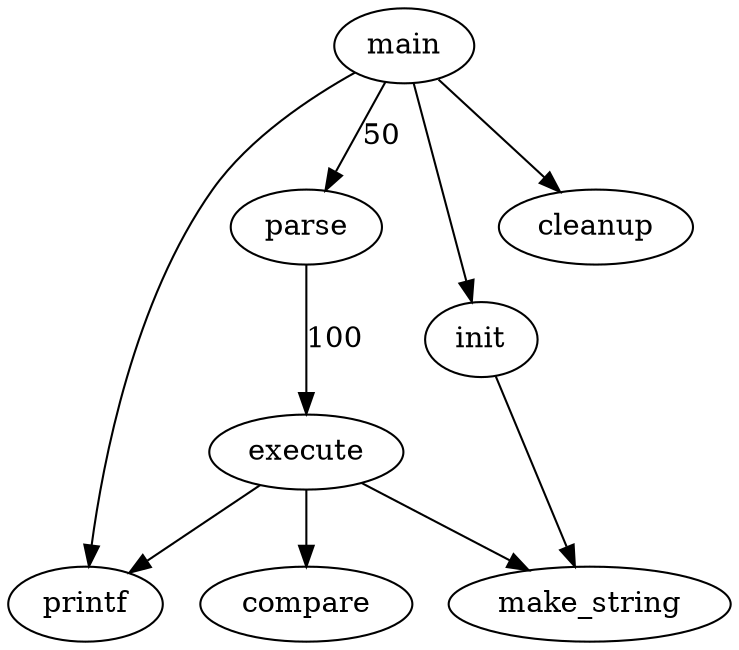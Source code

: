 digraph G {
main -> parse [label="50"];
parse -> execute [label="100"];
main -> init;
main -> cleanup;
execute -> make_string;
execute -> printf;
init -> make_string;
main -> printf;
execute -> compare;
}
